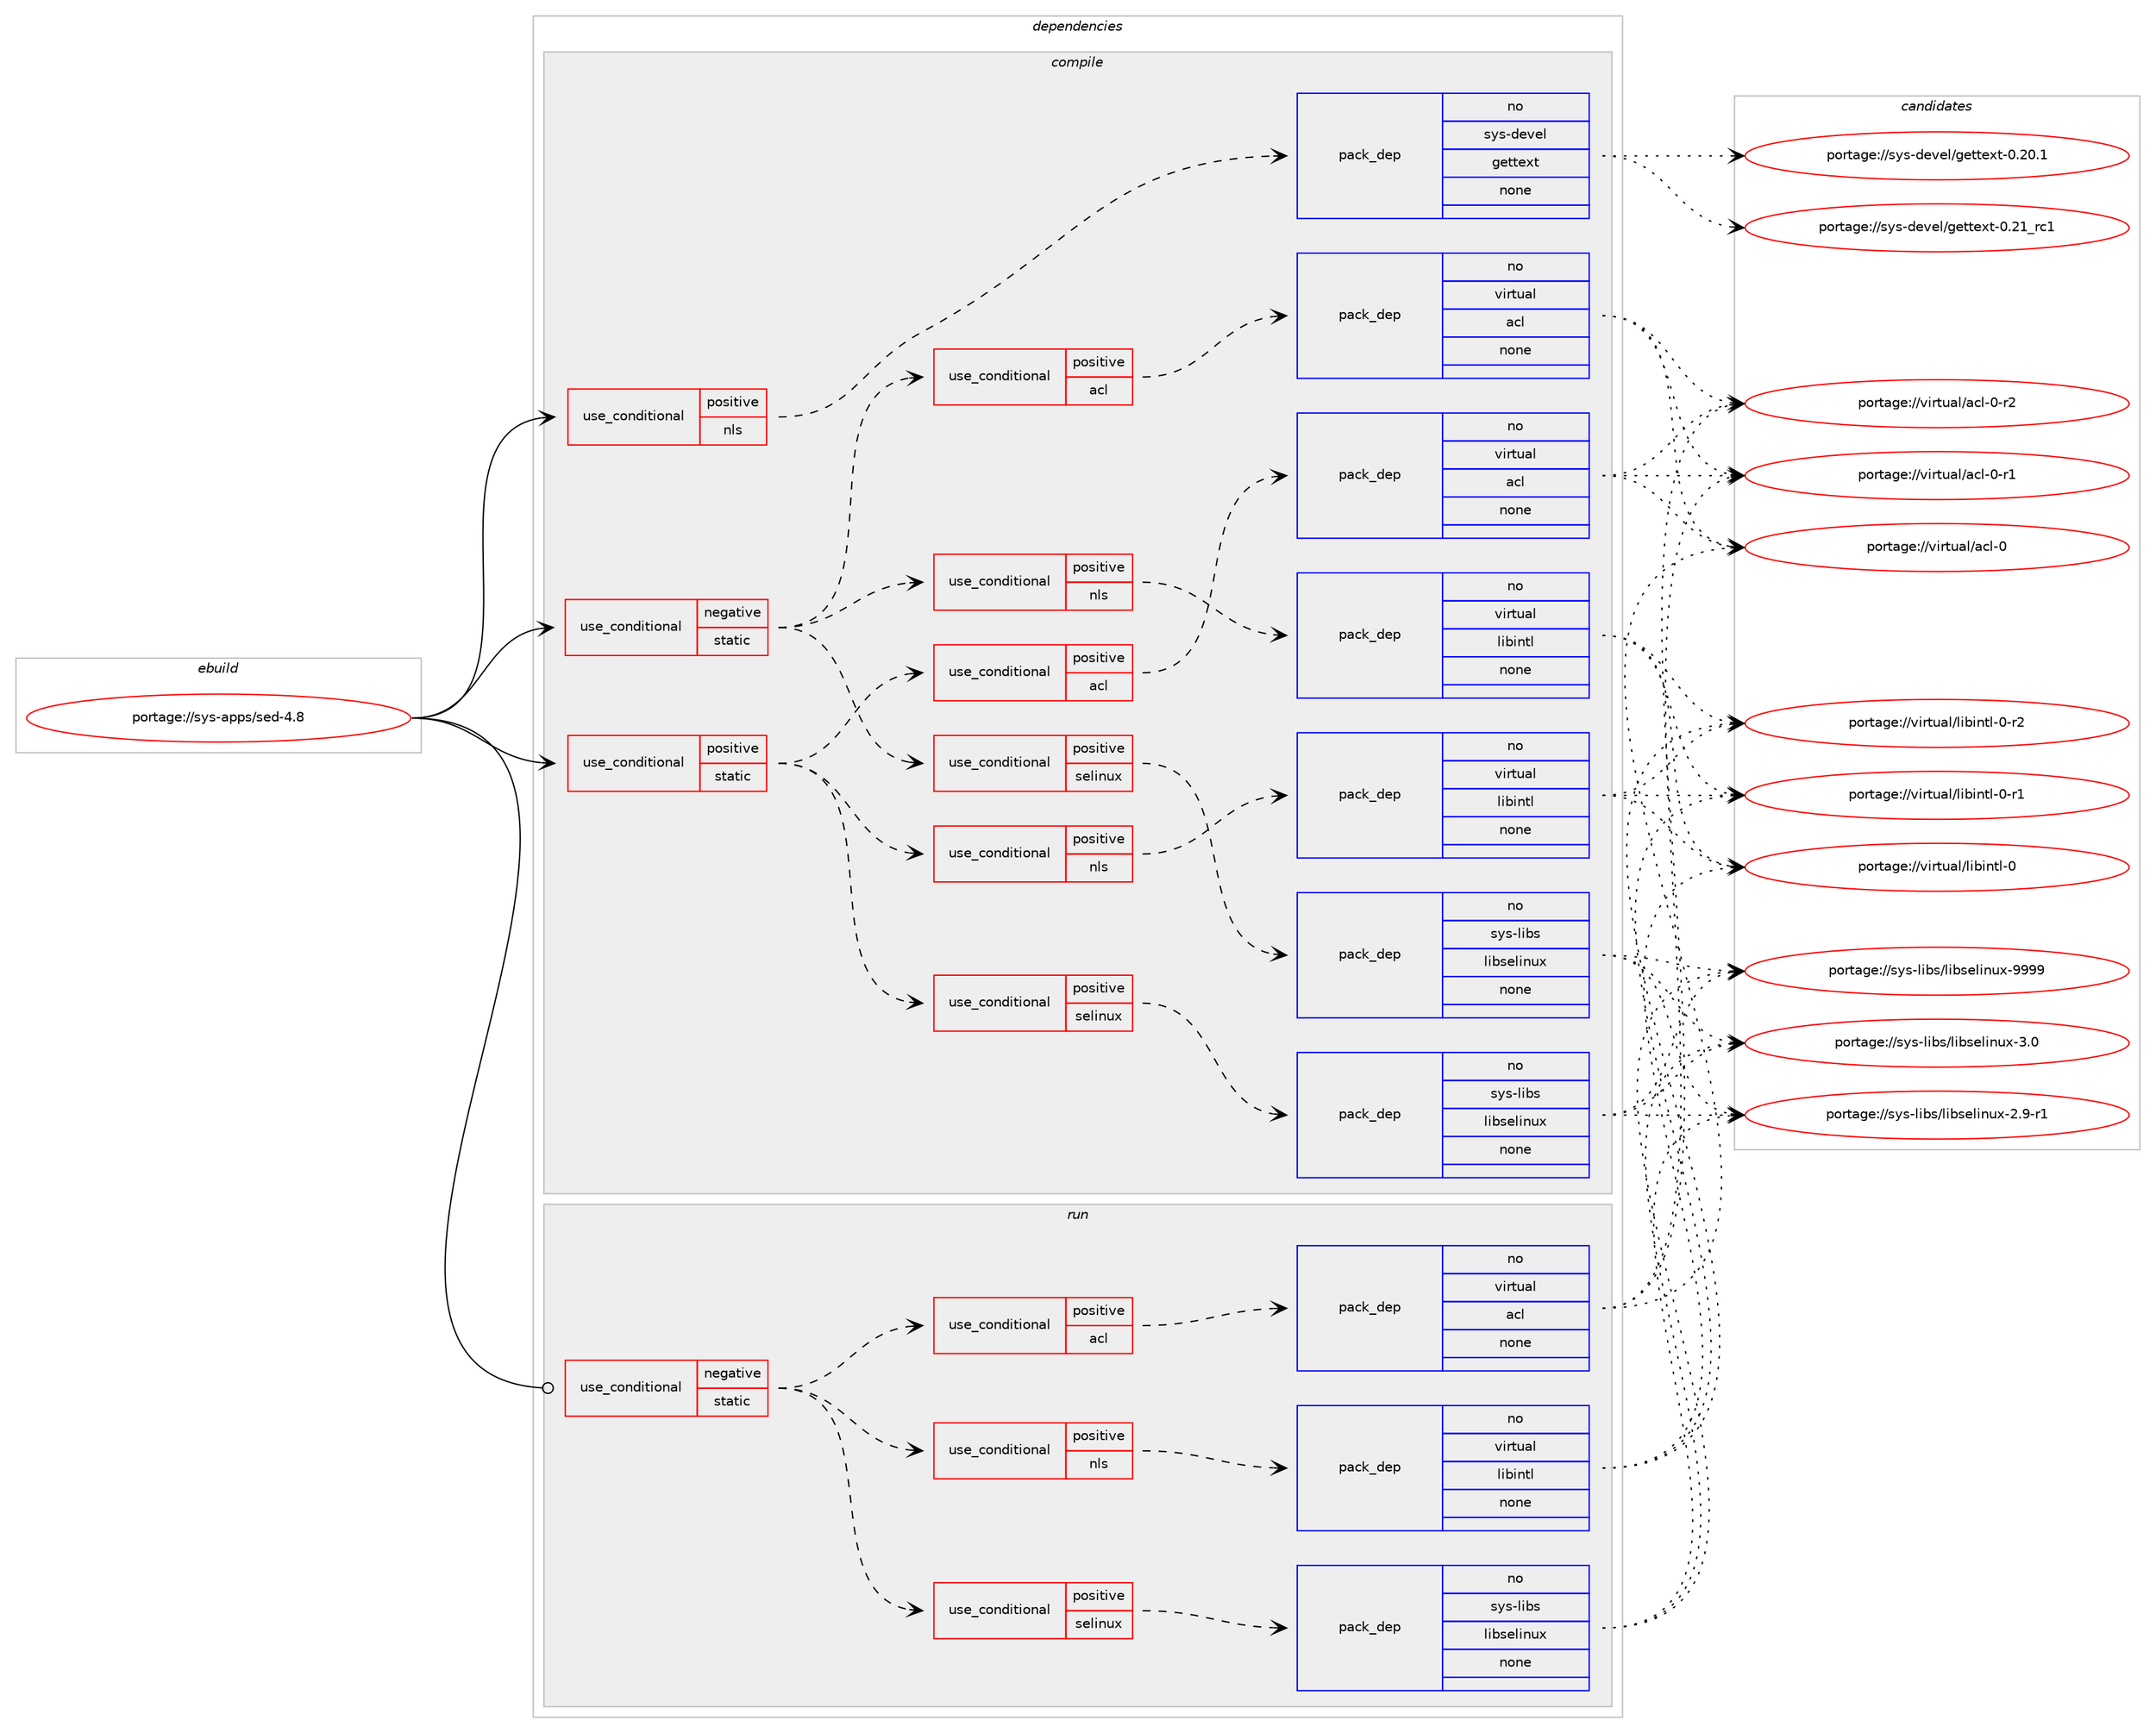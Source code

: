 digraph prolog {

# *************
# Graph options
# *************

newrank=true;
concentrate=true;
compound=true;
graph [rankdir=LR,fontname=Helvetica,fontsize=10,ranksep=1.5];#, ranksep=2.5, nodesep=0.2];
edge  [arrowhead=vee];
node  [fontname=Helvetica,fontsize=10];

# **********
# The ebuild
# **********

subgraph cluster_leftcol {
color=gray;
rank=same;
label=<<i>ebuild</i>>;
id [label="portage://sys-apps/sed-4.8", color=red, width=4, href="../sys-apps/sed-4.8.svg"];
}

# ****************
# The dependencies
# ****************

subgraph cluster_midcol {
color=gray;
label=<<i>dependencies</i>>;
subgraph cluster_compile {
fillcolor="#eeeeee";
style=filled;
label=<<i>compile</i>>;
subgraph cond5101 {
dependency29287 [label=<<TABLE BORDER="0" CELLBORDER="1" CELLSPACING="0" CELLPADDING="4"><TR><TD ROWSPAN="3" CELLPADDING="10">use_conditional</TD></TR><TR><TD>negative</TD></TR><TR><TD>static</TD></TR></TABLE>>, shape=none, color=red];
subgraph cond5102 {
dependency29288 [label=<<TABLE BORDER="0" CELLBORDER="1" CELLSPACING="0" CELLPADDING="4"><TR><TD ROWSPAN="3" CELLPADDING="10">use_conditional</TD></TR><TR><TD>positive</TD></TR><TR><TD>acl</TD></TR></TABLE>>, shape=none, color=red];
subgraph pack23472 {
dependency29289 [label=<<TABLE BORDER="0" CELLBORDER="1" CELLSPACING="0" CELLPADDING="4" WIDTH="220"><TR><TD ROWSPAN="6" CELLPADDING="30">pack_dep</TD></TR><TR><TD WIDTH="110">no</TD></TR><TR><TD>virtual</TD></TR><TR><TD>acl</TD></TR><TR><TD>none</TD></TR><TR><TD></TD></TR></TABLE>>, shape=none, color=blue];
}
dependency29288:e -> dependency29289:w [weight=20,style="dashed",arrowhead="vee"];
}
dependency29287:e -> dependency29288:w [weight=20,style="dashed",arrowhead="vee"];
subgraph cond5103 {
dependency29290 [label=<<TABLE BORDER="0" CELLBORDER="1" CELLSPACING="0" CELLPADDING="4"><TR><TD ROWSPAN="3" CELLPADDING="10">use_conditional</TD></TR><TR><TD>positive</TD></TR><TR><TD>nls</TD></TR></TABLE>>, shape=none, color=red];
subgraph pack23473 {
dependency29291 [label=<<TABLE BORDER="0" CELLBORDER="1" CELLSPACING="0" CELLPADDING="4" WIDTH="220"><TR><TD ROWSPAN="6" CELLPADDING="30">pack_dep</TD></TR><TR><TD WIDTH="110">no</TD></TR><TR><TD>virtual</TD></TR><TR><TD>libintl</TD></TR><TR><TD>none</TD></TR><TR><TD></TD></TR></TABLE>>, shape=none, color=blue];
}
dependency29290:e -> dependency29291:w [weight=20,style="dashed",arrowhead="vee"];
}
dependency29287:e -> dependency29290:w [weight=20,style="dashed",arrowhead="vee"];
subgraph cond5104 {
dependency29292 [label=<<TABLE BORDER="0" CELLBORDER="1" CELLSPACING="0" CELLPADDING="4"><TR><TD ROWSPAN="3" CELLPADDING="10">use_conditional</TD></TR><TR><TD>positive</TD></TR><TR><TD>selinux</TD></TR></TABLE>>, shape=none, color=red];
subgraph pack23474 {
dependency29293 [label=<<TABLE BORDER="0" CELLBORDER="1" CELLSPACING="0" CELLPADDING="4" WIDTH="220"><TR><TD ROWSPAN="6" CELLPADDING="30">pack_dep</TD></TR><TR><TD WIDTH="110">no</TD></TR><TR><TD>sys-libs</TD></TR><TR><TD>libselinux</TD></TR><TR><TD>none</TD></TR><TR><TD></TD></TR></TABLE>>, shape=none, color=blue];
}
dependency29292:e -> dependency29293:w [weight=20,style="dashed",arrowhead="vee"];
}
dependency29287:e -> dependency29292:w [weight=20,style="dashed",arrowhead="vee"];
}
id:e -> dependency29287:w [weight=20,style="solid",arrowhead="vee"];
subgraph cond5105 {
dependency29294 [label=<<TABLE BORDER="0" CELLBORDER="1" CELLSPACING="0" CELLPADDING="4"><TR><TD ROWSPAN="3" CELLPADDING="10">use_conditional</TD></TR><TR><TD>positive</TD></TR><TR><TD>nls</TD></TR></TABLE>>, shape=none, color=red];
subgraph pack23475 {
dependency29295 [label=<<TABLE BORDER="0" CELLBORDER="1" CELLSPACING="0" CELLPADDING="4" WIDTH="220"><TR><TD ROWSPAN="6" CELLPADDING="30">pack_dep</TD></TR><TR><TD WIDTH="110">no</TD></TR><TR><TD>sys-devel</TD></TR><TR><TD>gettext</TD></TR><TR><TD>none</TD></TR><TR><TD></TD></TR></TABLE>>, shape=none, color=blue];
}
dependency29294:e -> dependency29295:w [weight=20,style="dashed",arrowhead="vee"];
}
id:e -> dependency29294:w [weight=20,style="solid",arrowhead="vee"];
subgraph cond5106 {
dependency29296 [label=<<TABLE BORDER="0" CELLBORDER="1" CELLSPACING="0" CELLPADDING="4"><TR><TD ROWSPAN="3" CELLPADDING="10">use_conditional</TD></TR><TR><TD>positive</TD></TR><TR><TD>static</TD></TR></TABLE>>, shape=none, color=red];
subgraph cond5107 {
dependency29297 [label=<<TABLE BORDER="0" CELLBORDER="1" CELLSPACING="0" CELLPADDING="4"><TR><TD ROWSPAN="3" CELLPADDING="10">use_conditional</TD></TR><TR><TD>positive</TD></TR><TR><TD>acl</TD></TR></TABLE>>, shape=none, color=red];
subgraph pack23476 {
dependency29298 [label=<<TABLE BORDER="0" CELLBORDER="1" CELLSPACING="0" CELLPADDING="4" WIDTH="220"><TR><TD ROWSPAN="6" CELLPADDING="30">pack_dep</TD></TR><TR><TD WIDTH="110">no</TD></TR><TR><TD>virtual</TD></TR><TR><TD>acl</TD></TR><TR><TD>none</TD></TR><TR><TD></TD></TR></TABLE>>, shape=none, color=blue];
}
dependency29297:e -> dependency29298:w [weight=20,style="dashed",arrowhead="vee"];
}
dependency29296:e -> dependency29297:w [weight=20,style="dashed",arrowhead="vee"];
subgraph cond5108 {
dependency29299 [label=<<TABLE BORDER="0" CELLBORDER="1" CELLSPACING="0" CELLPADDING="4"><TR><TD ROWSPAN="3" CELLPADDING="10">use_conditional</TD></TR><TR><TD>positive</TD></TR><TR><TD>nls</TD></TR></TABLE>>, shape=none, color=red];
subgraph pack23477 {
dependency29300 [label=<<TABLE BORDER="0" CELLBORDER="1" CELLSPACING="0" CELLPADDING="4" WIDTH="220"><TR><TD ROWSPAN="6" CELLPADDING="30">pack_dep</TD></TR><TR><TD WIDTH="110">no</TD></TR><TR><TD>virtual</TD></TR><TR><TD>libintl</TD></TR><TR><TD>none</TD></TR><TR><TD></TD></TR></TABLE>>, shape=none, color=blue];
}
dependency29299:e -> dependency29300:w [weight=20,style="dashed",arrowhead="vee"];
}
dependency29296:e -> dependency29299:w [weight=20,style="dashed",arrowhead="vee"];
subgraph cond5109 {
dependency29301 [label=<<TABLE BORDER="0" CELLBORDER="1" CELLSPACING="0" CELLPADDING="4"><TR><TD ROWSPAN="3" CELLPADDING="10">use_conditional</TD></TR><TR><TD>positive</TD></TR><TR><TD>selinux</TD></TR></TABLE>>, shape=none, color=red];
subgraph pack23478 {
dependency29302 [label=<<TABLE BORDER="0" CELLBORDER="1" CELLSPACING="0" CELLPADDING="4" WIDTH="220"><TR><TD ROWSPAN="6" CELLPADDING="30">pack_dep</TD></TR><TR><TD WIDTH="110">no</TD></TR><TR><TD>sys-libs</TD></TR><TR><TD>libselinux</TD></TR><TR><TD>none</TD></TR><TR><TD></TD></TR></TABLE>>, shape=none, color=blue];
}
dependency29301:e -> dependency29302:w [weight=20,style="dashed",arrowhead="vee"];
}
dependency29296:e -> dependency29301:w [weight=20,style="dashed",arrowhead="vee"];
}
id:e -> dependency29296:w [weight=20,style="solid",arrowhead="vee"];
}
subgraph cluster_compileandrun {
fillcolor="#eeeeee";
style=filled;
label=<<i>compile and run</i>>;
}
subgraph cluster_run {
fillcolor="#eeeeee";
style=filled;
label=<<i>run</i>>;
subgraph cond5110 {
dependency29303 [label=<<TABLE BORDER="0" CELLBORDER="1" CELLSPACING="0" CELLPADDING="4"><TR><TD ROWSPAN="3" CELLPADDING="10">use_conditional</TD></TR><TR><TD>negative</TD></TR><TR><TD>static</TD></TR></TABLE>>, shape=none, color=red];
subgraph cond5111 {
dependency29304 [label=<<TABLE BORDER="0" CELLBORDER="1" CELLSPACING="0" CELLPADDING="4"><TR><TD ROWSPAN="3" CELLPADDING="10">use_conditional</TD></TR><TR><TD>positive</TD></TR><TR><TD>acl</TD></TR></TABLE>>, shape=none, color=red];
subgraph pack23479 {
dependency29305 [label=<<TABLE BORDER="0" CELLBORDER="1" CELLSPACING="0" CELLPADDING="4" WIDTH="220"><TR><TD ROWSPAN="6" CELLPADDING="30">pack_dep</TD></TR><TR><TD WIDTH="110">no</TD></TR><TR><TD>virtual</TD></TR><TR><TD>acl</TD></TR><TR><TD>none</TD></TR><TR><TD></TD></TR></TABLE>>, shape=none, color=blue];
}
dependency29304:e -> dependency29305:w [weight=20,style="dashed",arrowhead="vee"];
}
dependency29303:e -> dependency29304:w [weight=20,style="dashed",arrowhead="vee"];
subgraph cond5112 {
dependency29306 [label=<<TABLE BORDER="0" CELLBORDER="1" CELLSPACING="0" CELLPADDING="4"><TR><TD ROWSPAN="3" CELLPADDING="10">use_conditional</TD></TR><TR><TD>positive</TD></TR><TR><TD>nls</TD></TR></TABLE>>, shape=none, color=red];
subgraph pack23480 {
dependency29307 [label=<<TABLE BORDER="0" CELLBORDER="1" CELLSPACING="0" CELLPADDING="4" WIDTH="220"><TR><TD ROWSPAN="6" CELLPADDING="30">pack_dep</TD></TR><TR><TD WIDTH="110">no</TD></TR><TR><TD>virtual</TD></TR><TR><TD>libintl</TD></TR><TR><TD>none</TD></TR><TR><TD></TD></TR></TABLE>>, shape=none, color=blue];
}
dependency29306:e -> dependency29307:w [weight=20,style="dashed",arrowhead="vee"];
}
dependency29303:e -> dependency29306:w [weight=20,style="dashed",arrowhead="vee"];
subgraph cond5113 {
dependency29308 [label=<<TABLE BORDER="0" CELLBORDER="1" CELLSPACING="0" CELLPADDING="4"><TR><TD ROWSPAN="3" CELLPADDING="10">use_conditional</TD></TR><TR><TD>positive</TD></TR><TR><TD>selinux</TD></TR></TABLE>>, shape=none, color=red];
subgraph pack23481 {
dependency29309 [label=<<TABLE BORDER="0" CELLBORDER="1" CELLSPACING="0" CELLPADDING="4" WIDTH="220"><TR><TD ROWSPAN="6" CELLPADDING="30">pack_dep</TD></TR><TR><TD WIDTH="110">no</TD></TR><TR><TD>sys-libs</TD></TR><TR><TD>libselinux</TD></TR><TR><TD>none</TD></TR><TR><TD></TD></TR></TABLE>>, shape=none, color=blue];
}
dependency29308:e -> dependency29309:w [weight=20,style="dashed",arrowhead="vee"];
}
dependency29303:e -> dependency29308:w [weight=20,style="dashed",arrowhead="vee"];
}
id:e -> dependency29303:w [weight=20,style="solid",arrowhead="odot"];
}
}

# **************
# The candidates
# **************

subgraph cluster_choices {
rank=same;
color=gray;
label=<<i>candidates</i>>;

subgraph choice23472 {
color=black;
nodesep=1;
choice1181051141161179710847979910845484511450 [label="portage://virtual/acl-0-r2", color=red, width=4,href="../virtual/acl-0-r2.svg"];
choice1181051141161179710847979910845484511449 [label="portage://virtual/acl-0-r1", color=red, width=4,href="../virtual/acl-0-r1.svg"];
choice118105114116117971084797991084548 [label="portage://virtual/acl-0", color=red, width=4,href="../virtual/acl-0.svg"];
dependency29289:e -> choice1181051141161179710847979910845484511450:w [style=dotted,weight="100"];
dependency29289:e -> choice1181051141161179710847979910845484511449:w [style=dotted,weight="100"];
dependency29289:e -> choice118105114116117971084797991084548:w [style=dotted,weight="100"];
}
subgraph choice23473 {
color=black;
nodesep=1;
choice11810511411611797108471081059810511011610845484511450 [label="portage://virtual/libintl-0-r2", color=red, width=4,href="../virtual/libintl-0-r2.svg"];
choice11810511411611797108471081059810511011610845484511449 [label="portage://virtual/libintl-0-r1", color=red, width=4,href="../virtual/libintl-0-r1.svg"];
choice1181051141161179710847108105981051101161084548 [label="portage://virtual/libintl-0", color=red, width=4,href="../virtual/libintl-0.svg"];
dependency29291:e -> choice11810511411611797108471081059810511011610845484511450:w [style=dotted,weight="100"];
dependency29291:e -> choice11810511411611797108471081059810511011610845484511449:w [style=dotted,weight="100"];
dependency29291:e -> choice1181051141161179710847108105981051101161084548:w [style=dotted,weight="100"];
}
subgraph choice23474 {
color=black;
nodesep=1;
choice115121115451081059811547108105981151011081051101171204557575757 [label="portage://sys-libs/libselinux-9999", color=red, width=4,href="../sys-libs/libselinux-9999.svg"];
choice1151211154510810598115471081059811510110810511011712045514648 [label="portage://sys-libs/libselinux-3.0", color=red, width=4,href="../sys-libs/libselinux-3.0.svg"];
choice11512111545108105981154710810598115101108105110117120455046574511449 [label="portage://sys-libs/libselinux-2.9-r1", color=red, width=4,href="../sys-libs/libselinux-2.9-r1.svg"];
dependency29293:e -> choice115121115451081059811547108105981151011081051101171204557575757:w [style=dotted,weight="100"];
dependency29293:e -> choice1151211154510810598115471081059811510110810511011712045514648:w [style=dotted,weight="100"];
dependency29293:e -> choice11512111545108105981154710810598115101108105110117120455046574511449:w [style=dotted,weight="100"];
}
subgraph choice23475 {
color=black;
nodesep=1;
choice11512111545100101118101108471031011161161011201164548465049951149949 [label="portage://sys-devel/gettext-0.21_rc1", color=red, width=4,href="../sys-devel/gettext-0.21_rc1.svg"];
choice115121115451001011181011084710310111611610112011645484650484649 [label="portage://sys-devel/gettext-0.20.1", color=red, width=4,href="../sys-devel/gettext-0.20.1.svg"];
dependency29295:e -> choice11512111545100101118101108471031011161161011201164548465049951149949:w [style=dotted,weight="100"];
dependency29295:e -> choice115121115451001011181011084710310111611610112011645484650484649:w [style=dotted,weight="100"];
}
subgraph choice23476 {
color=black;
nodesep=1;
choice1181051141161179710847979910845484511450 [label="portage://virtual/acl-0-r2", color=red, width=4,href="../virtual/acl-0-r2.svg"];
choice1181051141161179710847979910845484511449 [label="portage://virtual/acl-0-r1", color=red, width=4,href="../virtual/acl-0-r1.svg"];
choice118105114116117971084797991084548 [label="portage://virtual/acl-0", color=red, width=4,href="../virtual/acl-0.svg"];
dependency29298:e -> choice1181051141161179710847979910845484511450:w [style=dotted,weight="100"];
dependency29298:e -> choice1181051141161179710847979910845484511449:w [style=dotted,weight="100"];
dependency29298:e -> choice118105114116117971084797991084548:w [style=dotted,weight="100"];
}
subgraph choice23477 {
color=black;
nodesep=1;
choice11810511411611797108471081059810511011610845484511450 [label="portage://virtual/libintl-0-r2", color=red, width=4,href="../virtual/libintl-0-r2.svg"];
choice11810511411611797108471081059810511011610845484511449 [label="portage://virtual/libintl-0-r1", color=red, width=4,href="../virtual/libintl-0-r1.svg"];
choice1181051141161179710847108105981051101161084548 [label="portage://virtual/libintl-0", color=red, width=4,href="../virtual/libintl-0.svg"];
dependency29300:e -> choice11810511411611797108471081059810511011610845484511450:w [style=dotted,weight="100"];
dependency29300:e -> choice11810511411611797108471081059810511011610845484511449:w [style=dotted,weight="100"];
dependency29300:e -> choice1181051141161179710847108105981051101161084548:w [style=dotted,weight="100"];
}
subgraph choice23478 {
color=black;
nodesep=1;
choice115121115451081059811547108105981151011081051101171204557575757 [label="portage://sys-libs/libselinux-9999", color=red, width=4,href="../sys-libs/libselinux-9999.svg"];
choice1151211154510810598115471081059811510110810511011712045514648 [label="portage://sys-libs/libselinux-3.0", color=red, width=4,href="../sys-libs/libselinux-3.0.svg"];
choice11512111545108105981154710810598115101108105110117120455046574511449 [label="portage://sys-libs/libselinux-2.9-r1", color=red, width=4,href="../sys-libs/libselinux-2.9-r1.svg"];
dependency29302:e -> choice115121115451081059811547108105981151011081051101171204557575757:w [style=dotted,weight="100"];
dependency29302:e -> choice1151211154510810598115471081059811510110810511011712045514648:w [style=dotted,weight="100"];
dependency29302:e -> choice11512111545108105981154710810598115101108105110117120455046574511449:w [style=dotted,weight="100"];
}
subgraph choice23479 {
color=black;
nodesep=1;
choice1181051141161179710847979910845484511450 [label="portage://virtual/acl-0-r2", color=red, width=4,href="../virtual/acl-0-r2.svg"];
choice1181051141161179710847979910845484511449 [label="portage://virtual/acl-0-r1", color=red, width=4,href="../virtual/acl-0-r1.svg"];
choice118105114116117971084797991084548 [label="portage://virtual/acl-0", color=red, width=4,href="../virtual/acl-0.svg"];
dependency29305:e -> choice1181051141161179710847979910845484511450:w [style=dotted,weight="100"];
dependency29305:e -> choice1181051141161179710847979910845484511449:w [style=dotted,weight="100"];
dependency29305:e -> choice118105114116117971084797991084548:w [style=dotted,weight="100"];
}
subgraph choice23480 {
color=black;
nodesep=1;
choice11810511411611797108471081059810511011610845484511450 [label="portage://virtual/libintl-0-r2", color=red, width=4,href="../virtual/libintl-0-r2.svg"];
choice11810511411611797108471081059810511011610845484511449 [label="portage://virtual/libintl-0-r1", color=red, width=4,href="../virtual/libintl-0-r1.svg"];
choice1181051141161179710847108105981051101161084548 [label="portage://virtual/libintl-0", color=red, width=4,href="../virtual/libintl-0.svg"];
dependency29307:e -> choice11810511411611797108471081059810511011610845484511450:w [style=dotted,weight="100"];
dependency29307:e -> choice11810511411611797108471081059810511011610845484511449:w [style=dotted,weight="100"];
dependency29307:e -> choice1181051141161179710847108105981051101161084548:w [style=dotted,weight="100"];
}
subgraph choice23481 {
color=black;
nodesep=1;
choice115121115451081059811547108105981151011081051101171204557575757 [label="portage://sys-libs/libselinux-9999", color=red, width=4,href="../sys-libs/libselinux-9999.svg"];
choice1151211154510810598115471081059811510110810511011712045514648 [label="portage://sys-libs/libselinux-3.0", color=red, width=4,href="../sys-libs/libselinux-3.0.svg"];
choice11512111545108105981154710810598115101108105110117120455046574511449 [label="portage://sys-libs/libselinux-2.9-r1", color=red, width=4,href="../sys-libs/libselinux-2.9-r1.svg"];
dependency29309:e -> choice115121115451081059811547108105981151011081051101171204557575757:w [style=dotted,weight="100"];
dependency29309:e -> choice1151211154510810598115471081059811510110810511011712045514648:w [style=dotted,weight="100"];
dependency29309:e -> choice11512111545108105981154710810598115101108105110117120455046574511449:w [style=dotted,weight="100"];
}
}

}
